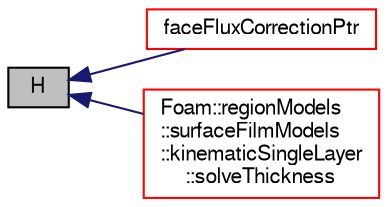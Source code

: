 digraph "H"
{
  bgcolor="transparent";
  edge [fontname="FreeSans",fontsize="10",labelfontname="FreeSans",labelfontsize="10"];
  node [fontname="FreeSans",fontsize="10",shape=record];
  rankdir="LR";
  Node5453 [label="H",height=0.2,width=0.4,color="black", fillcolor="grey75", style="filled", fontcolor="black"];
  Node5453 -> Node5454 [dir="back",color="midnightblue",fontsize="10",style="solid",fontname="FreeSans"];
  Node5454 [label="faceFluxCorrectionPtr",height=0.2,width=0.4,color="red",URL="$a22358.html#abca4d525cb7a95854e0bbc373847fef2",tooltip="Return pointer to face-flux non-orthogonal correction field. "];
  Node5453 -> Node5459 [dir="back",color="midnightblue",fontsize="10",style="solid",fontname="FreeSans"];
  Node5459 [label="Foam::regionModels\l::surfaceFilmModels\l::kinematicSingleLayer\l::solveThickness",height=0.2,width=0.4,color="red",URL="$a29042.html#a38ccae6e6751502d71d2490fca96a516",tooltip="Solve coupled velocity-thickness equations. "];
}

